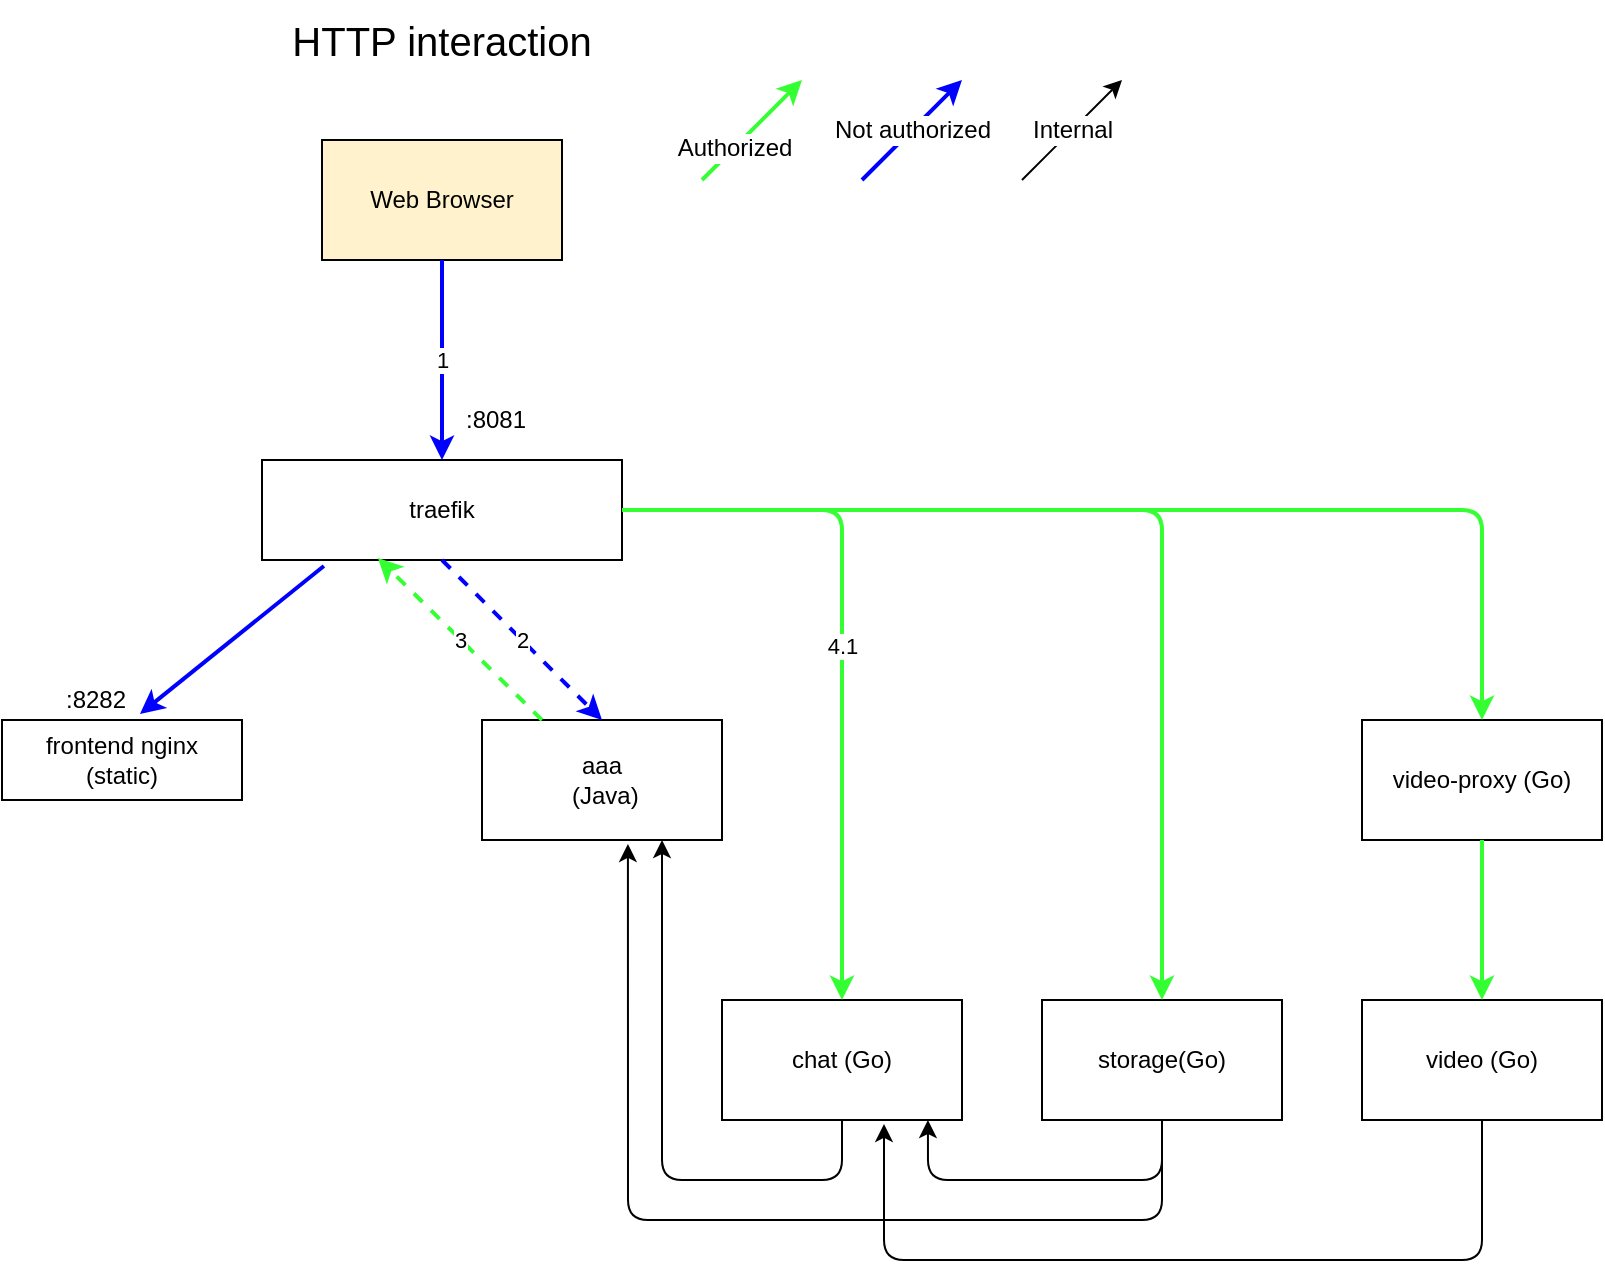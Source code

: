 <mxfile version="14.9.3" type="device"><diagram id="hfaFWcf3ZpBwRVnP8rDJ" name="Page-1"><mxGraphModel dx="1422" dy="671" grid="1" gridSize="10" guides="1" tooltips="1" connect="1" arrows="1" fold="1" page="1" pageScale="1" pageWidth="827" pageHeight="1169" math="0" shadow="0"><root><mxCell id="0"/><mxCell id="1" parent="0"/><mxCell id="EeRlNoye4MzsQ-oPWJcd-1" value="Web Browser" style="rounded=0;whiteSpace=wrap;html=1;fillColor=#FFF2CC;" parent="1" vertex="1"><mxGeometry x="240" y="150" width="120" height="60" as="geometry"/></mxCell><mxCell id="EeRlNoye4MzsQ-oPWJcd-3" value="&lt;div&gt;aaa&lt;/div&gt;&amp;nbsp;(Java)" style="rounded=0;whiteSpace=wrap;html=1;fillColor=#FFFFFF;" parent="1" vertex="1"><mxGeometry x="320" y="440" width="120" height="60" as="geometry"/></mxCell><mxCell id="EeRlNoye4MzsQ-oPWJcd-4" value="&lt;div&gt;chat (Go)&lt;/div&gt;" style="rounded=0;whiteSpace=wrap;html=1;fillColor=#FFFFFF;" parent="1" vertex="1"><mxGeometry x="440" y="580" width="120" height="60" as="geometry"/></mxCell><mxCell id="EeRlNoye4MzsQ-oPWJcd-6" value="&lt;div&gt;traefik&lt;/div&gt;" style="rounded=0;whiteSpace=wrap;html=1;fillColor=#FFFFFF;" parent="1" vertex="1"><mxGeometry x="210" y="310" width="180" height="50" as="geometry"/></mxCell><mxCell id="EeRlNoye4MzsQ-oPWJcd-10" value=":8282" style="text;html=1;resizable=0;points=[];autosize=1;align=left;verticalAlign=top;spacingTop=-4;" parent="1" vertex="1"><mxGeometry x="110" y="420" width="50" height="20" as="geometry"/></mxCell><mxCell id="EeRlNoye4MzsQ-oPWJcd-12" value="3" style="endArrow=classic;html=1;exitX=0.25;exitY=0;exitDx=0;exitDy=0;strokeColor=#33FF33;strokeWidth=2;entryX=0.322;entryY=0.98;entryDx=0;entryDy=0;entryPerimeter=0;fillColor=#d5e8d4;dashed=1;" parent="1" source="EeRlNoye4MzsQ-oPWJcd-3" target="EeRlNoye4MzsQ-oPWJcd-6" edge="1"><mxGeometry width="50" height="50" relative="1" as="geometry"><mxPoint x="240" y="470" as="sourcePoint"/><mxPoint x="190" y="510" as="targetPoint"/></mxGeometry></mxCell><mxCell id="EeRlNoye4MzsQ-oPWJcd-13" value="2" style="endArrow=classic;html=1;entryX=0.5;entryY=0;entryDx=0;entryDy=0;strokeWidth=2;strokeColor=#0000FF;dashed=1;" parent="1" target="EeRlNoye4MzsQ-oPWJcd-3" edge="1"><mxGeometry width="50" height="50" relative="1" as="geometry"><mxPoint x="300" y="360" as="sourcePoint"/><mxPoint x="170" y="720" as="targetPoint"/></mxGeometry></mxCell><mxCell id="EeRlNoye4MzsQ-oPWJcd-18" value="4.1" style="endArrow=classic;html=1;strokeColor=#33FF33;strokeWidth=2;exitX=1;exitY=0.5;exitDx=0;exitDy=0;entryX=0.5;entryY=0;entryDx=0;entryDy=0;" parent="1" source="EeRlNoye4MzsQ-oPWJcd-6" target="EeRlNoye4MzsQ-oPWJcd-4" edge="1"><mxGeometry width="50" height="50" relative="1" as="geometry"><mxPoint x="110" y="770" as="sourcePoint"/><mxPoint x="460" y="335" as="targetPoint"/><Array as="points"><mxPoint x="500" y="335"/></Array></mxGeometry></mxCell><mxCell id="EeRlNoye4MzsQ-oPWJcd-23" value="" style="endArrow=classic;html=1;strokeColor=#33FF33;strokeWidth=2;fontColor=#000000;" parent="1" edge="1"><mxGeometry width="50" height="50" relative="1" as="geometry"><mxPoint x="430" y="170" as="sourcePoint"/><mxPoint x="480" y="120" as="targetPoint"/></mxGeometry></mxCell><mxCell id="EeRlNoye4MzsQ-oPWJcd-24" value="&lt;div&gt;Authorized&lt;/div&gt;" style="text;html=1;resizable=0;points=[];align=center;verticalAlign=middle;labelBackgroundColor=#ffffff;fontColor=#000000;" parent="EeRlNoye4MzsQ-oPWJcd-23" vertex="1" connectable="0"><mxGeometry x="-0.36" relative="1" as="geometry"><mxPoint as="offset"/></mxGeometry></mxCell><mxCell id="EeRlNoye4MzsQ-oPWJcd-25" value="Not authorized" style="endArrow=classic;html=1;strokeColor=#0000FF;strokeWidth=2;fontColor=#000000;fontSize=12;" parent="1" edge="1"><mxGeometry width="50" height="50" relative="1" as="geometry"><mxPoint x="510" y="170" as="sourcePoint"/><mxPoint x="560" y="120" as="targetPoint"/></mxGeometry></mxCell><mxCell id="vcQgQTusyHW_YfCnhBa--1" value="&lt;div&gt;frontend nginx&lt;/div&gt;&lt;div&gt;(static)&lt;br&gt;&lt;/div&gt;" style="rounded=0;whiteSpace=wrap;html=1;fillColor=#FFFFFF;" parent="1" vertex="1"><mxGeometry x="80" y="440" width="120" height="40" as="geometry"/></mxCell><mxCell id="vcQgQTusyHW_YfCnhBa--2" value="1" style="edgeStyle=orthogonalEdgeStyle;rounded=0;orthogonalLoop=1;jettySize=auto;html=1;exitX=0.5;exitY=1;exitDx=0;exitDy=0;strokeWidth=2;strokeColor=#0000FF;entryX=0.5;entryY=0;entryDx=0;entryDy=0;" parent="1" source="EeRlNoye4MzsQ-oPWJcd-1" target="EeRlNoye4MzsQ-oPWJcd-6" edge="1"><mxGeometry relative="1" as="geometry"><mxPoint x="299.5" y="290" as="targetPoint"/><Array as="points"/><mxPoint x="299.5" y="210" as="sourcePoint"/></mxGeometry></mxCell><mxCell id="vcQgQTusyHW_YfCnhBa--3" value="&lt;div&gt;:8081&lt;/div&gt;" style="text;html=1;resizable=0;points=[];autosize=1;align=left;verticalAlign=top;spacingTop=-4;" parent="1" vertex="1"><mxGeometry x="310" y="280" width="50" height="20" as="geometry"/></mxCell><mxCell id="DcinpYruqwlafFvIQGL7-3" value="" style="endArrow=classic;html=1;strokeColor=#0000FF;strokeWidth=2;fontColor=#000000;fontSize=12;exitX=0.172;exitY=1.06;exitDx=0;exitDy=0;exitPerimeter=0;entryX=0.575;entryY=-0.075;entryDx=0;entryDy=0;entryPerimeter=0;" parent="1" source="EeRlNoye4MzsQ-oPWJcd-6" target="vcQgQTusyHW_YfCnhBa--1" edge="1"><mxGeometry x="1" y="50" width="50" height="50" relative="1" as="geometry"><mxPoint x="80" y="300" as="sourcePoint"/><mxPoint x="130" y="250" as="targetPoint"/><mxPoint x="5" y="-4" as="offset"/></mxGeometry></mxCell><mxCell id="MkmWqPjC_KafJBsdhFGI-1" value="&lt;div&gt;storage(Go)&lt;/div&gt;" style="rounded=0;whiteSpace=wrap;html=1;fillColor=#FFFFFF;" vertex="1" parent="1"><mxGeometry x="600" y="580" width="120" height="60" as="geometry"/></mxCell><mxCell id="MkmWqPjC_KafJBsdhFGI-2" value="&lt;div&gt;video (Go)&lt;/div&gt;" style="rounded=0;whiteSpace=wrap;html=1;fillColor=#FFFFFF;" vertex="1" parent="1"><mxGeometry x="760" y="580" width="120" height="60" as="geometry"/></mxCell><mxCell id="MkmWqPjC_KafJBsdhFGI-3" value="&lt;div&gt;video-proxy (Go)&lt;/div&gt;" style="rounded=0;whiteSpace=wrap;html=1;fillColor=#FFFFFF;" vertex="1" parent="1"><mxGeometry x="760" y="440" width="120" height="60" as="geometry"/></mxCell><mxCell id="MkmWqPjC_KafJBsdhFGI-4" value="" style="endArrow=classic;html=1;strokeColor=#33FF33;strokeWidth=2;exitX=1;exitY=0.5;exitDx=0;exitDy=0;entryX=0.5;entryY=0;entryDx=0;entryDy=0;" edge="1" parent="1" source="EeRlNoye4MzsQ-oPWJcd-6" target="MkmWqPjC_KafJBsdhFGI-1"><mxGeometry width="50" height="50" relative="1" as="geometry"><mxPoint x="550" y="330" as="sourcePoint"/><mxPoint x="660" y="575" as="targetPoint"/><Array as="points"><mxPoint x="660" y="335"/></Array></mxGeometry></mxCell><mxCell id="MkmWqPjC_KafJBsdhFGI-5" value="" style="endArrow=classic;html=1;strokeColor=#33FF33;strokeWidth=2;exitX=1;exitY=0.5;exitDx=0;exitDy=0;entryX=0.5;entryY=0;entryDx=0;entryDy=0;" edge="1" parent="1" source="EeRlNoye4MzsQ-oPWJcd-6" target="MkmWqPjC_KafJBsdhFGI-3"><mxGeometry width="50" height="50" relative="1" as="geometry"><mxPoint x="550" y="335" as="sourcePoint"/><mxPoint x="820" y="580" as="targetPoint"/><Array as="points"><mxPoint x="820" y="335"/></Array></mxGeometry></mxCell><mxCell id="MkmWqPjC_KafJBsdhFGI-6" value="" style="endArrow=classic;html=1;strokeColor=#33FF33;strokeWidth=2;exitX=0.5;exitY=1;exitDx=0;exitDy=0;entryX=0.5;entryY=0;entryDx=0;entryDy=0;" edge="1" parent="1" source="MkmWqPjC_KafJBsdhFGI-3" target="MkmWqPjC_KafJBsdhFGI-2"><mxGeometry width="50" height="50" relative="1" as="geometry"><mxPoint x="570" y="375" as="sourcePoint"/><mxPoint x="1000" y="480" as="targetPoint"/><Array as="points"/></mxGeometry></mxCell><mxCell id="MkmWqPjC_KafJBsdhFGI-7" value="" style="endArrow=classic;html=1;exitX=0.5;exitY=1;exitDx=0;exitDy=0;entryX=0.75;entryY=1;entryDx=0;entryDy=0;" edge="1" parent="1" source="EeRlNoye4MzsQ-oPWJcd-4" target="EeRlNoye4MzsQ-oPWJcd-3"><mxGeometry width="50" height="50" relative="1" as="geometry"><mxPoint x="510" y="760" as="sourcePoint"/><mxPoint x="560" y="710" as="targetPoint"/><Array as="points"><mxPoint x="500" y="670"/><mxPoint x="410" y="670"/></Array></mxGeometry></mxCell><mxCell id="MkmWqPjC_KafJBsdhFGI-8" value="" style="endArrow=classic;html=1;exitX=0.5;exitY=1;exitDx=0;exitDy=0;entryX=0.858;entryY=1;entryDx=0;entryDy=0;entryPerimeter=0;" edge="1" parent="1" source="MkmWqPjC_KafJBsdhFGI-1" target="EeRlNoye4MzsQ-oPWJcd-4"><mxGeometry width="50" height="50" relative="1" as="geometry"><mxPoint x="750" y="540" as="sourcePoint"/><mxPoint x="800" y="490" as="targetPoint"/><Array as="points"><mxPoint x="660" y="670"/><mxPoint x="543" y="670"/></Array></mxGeometry></mxCell><mxCell id="MkmWqPjC_KafJBsdhFGI-9" value="" style="endArrow=classic;html=1;exitX=0.5;exitY=1;exitDx=0;exitDy=0;entryX=0.608;entryY=1.033;entryDx=0;entryDy=0;entryPerimeter=0;" edge="1" parent="1" source="MkmWqPjC_KafJBsdhFGI-1" target="EeRlNoye4MzsQ-oPWJcd-3"><mxGeometry width="50" height="50" relative="1" as="geometry"><mxPoint x="750" y="540" as="sourcePoint"/><mxPoint x="800" y="490" as="targetPoint"/><Array as="points"><mxPoint x="660" y="690"/><mxPoint x="393" y="690"/></Array></mxGeometry></mxCell><mxCell id="MkmWqPjC_KafJBsdhFGI-10" value="" style="endArrow=classic;html=1;exitX=0.5;exitY=1;exitDx=0;exitDy=0;entryX=0.675;entryY=1.033;entryDx=0;entryDy=0;entryPerimeter=0;" edge="1" parent="1" source="MkmWqPjC_KafJBsdhFGI-2" target="EeRlNoye4MzsQ-oPWJcd-4"><mxGeometry width="50" height="50" relative="1" as="geometry"><mxPoint x="750" y="540" as="sourcePoint"/><mxPoint x="800" y="490" as="targetPoint"/><Array as="points"><mxPoint x="820" y="710"/><mxPoint x="521" y="710"/></Array></mxGeometry></mxCell><mxCell id="MkmWqPjC_KafJBsdhFGI-11" value="Internal" style="endArrow=classic;html=1;fontSize=12;" edge="1" parent="1"><mxGeometry width="50" height="50" relative="1" as="geometry"><mxPoint x="590" y="170" as="sourcePoint"/><mxPoint x="640" y="120" as="targetPoint"/><Array as="points"><mxPoint x="610" y="150"/></Array></mxGeometry></mxCell><mxCell id="MkmWqPjC_KafJBsdhFGI-12" value="HTTP interaction" style="text;html=1;strokeColor=none;fillColor=none;align=center;verticalAlign=middle;whiteSpace=wrap;rounded=0;fontSize=20;" vertex="1" parent="1"><mxGeometry x="200" y="80" width="200" height="40" as="geometry"/></mxCell></root></mxGraphModel></diagram></mxfile>